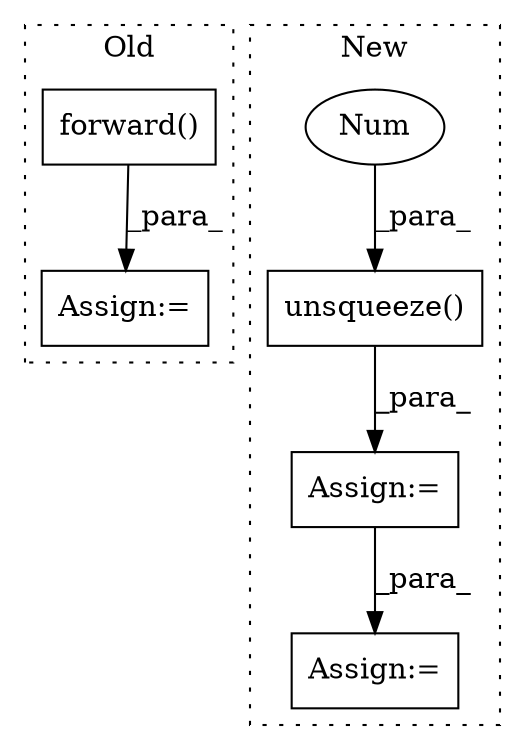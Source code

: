 digraph G {
subgraph cluster0 {
1 [label="forward()" a="75" s="3890,3925" l="13,1" shape="box"];
4 [label="Assign:=" a="68" s="3864" l="26" shape="box"];
label = "Old";
style="dotted";
}
subgraph cluster1 {
2 [label="unsqueeze()" a="75" s="3873,3892" l="18,1" shape="box"];
3 [label="Num" a="76" s="3891" l="1" shape="ellipse"];
5 [label="Assign:=" a="68" s="4050" l="12" shape="box"];
6 [label="Assign:=" a="68" s="3957" l="3" shape="box"];
label = "New";
style="dotted";
}
1 -> 4 [label="_para_"];
2 -> 6 [label="_para_"];
3 -> 2 [label="_para_"];
6 -> 5 [label="_para_"];
}